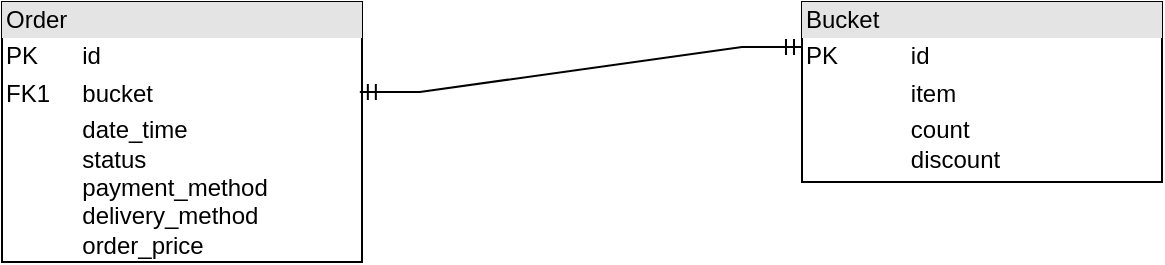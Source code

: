 <mxfile version="20.8.16" type="device"><diagram name="Страница 1" id="EuauZ7zAO0_yxEltr7tW"><mxGraphModel dx="1434" dy="707" grid="1" gridSize="10" guides="1" tooltips="1" connect="1" arrows="1" fold="1" page="1" pageScale="1" pageWidth="827" pageHeight="1169" math="0" shadow="0"><root><mxCell id="0"/><mxCell id="1" parent="0"/><mxCell id="NqSfbsqC43_tmjF2TA-r-1" value="&lt;div style=&quot;box-sizing:border-box;width:100%;background:#e4e4e4;padding:2px;&quot;&gt;Order&lt;/div&gt;&lt;table style=&quot;width:100%;font-size:1em;&quot; cellpadding=&quot;2&quot; cellspacing=&quot;0&quot;&gt;&lt;tbody&gt;&lt;tr&gt;&lt;td&gt;PK&lt;/td&gt;&lt;td&gt;id&lt;/td&gt;&lt;/tr&gt;&lt;tr&gt;&lt;td&gt;FK1&lt;/td&gt;&lt;td&gt;bucket&lt;/td&gt;&lt;/tr&gt;&lt;tr&gt;&lt;td&gt;&lt;/td&gt;&lt;td&gt;date_time&lt;br&gt;status&lt;br&gt;payment_method&lt;br&gt;delivery_method&lt;br&gt;order_price&lt;/td&gt;&lt;/tr&gt;&lt;/tbody&gt;&lt;/table&gt;" style="verticalAlign=top;align=left;overflow=fill;html=1;" vertex="1" parent="1"><mxGeometry x="90" y="310" width="180" height="130" as="geometry"/></mxCell><mxCell id="NqSfbsqC43_tmjF2TA-r-2" value="&lt;div style=&quot;box-sizing:border-box;width:100%;background:#e4e4e4;padding:2px;&quot;&gt;Bucket&lt;/div&gt;&lt;table style=&quot;width:100%;font-size:1em;&quot; cellpadding=&quot;2&quot; cellspacing=&quot;0&quot;&gt;&lt;tbody&gt;&lt;tr&gt;&lt;td&gt;PK&lt;/td&gt;&lt;td&gt;id&lt;/td&gt;&lt;/tr&gt;&lt;tr&gt;&lt;td&gt;&lt;br&gt;&lt;/td&gt;&lt;td&gt;item&lt;/td&gt;&lt;/tr&gt;&lt;tr&gt;&lt;td&gt;&lt;/td&gt;&lt;td&gt;count&lt;br&gt;discount&lt;/td&gt;&lt;/tr&gt;&lt;/tbody&gt;&lt;/table&gt;" style="verticalAlign=top;align=left;overflow=fill;html=1;" vertex="1" parent="1"><mxGeometry x="490" y="310" width="180" height="90" as="geometry"/></mxCell><mxCell id="NqSfbsqC43_tmjF2TA-r-3" value="" style="edgeStyle=entityRelationEdgeStyle;fontSize=12;html=1;endArrow=ERmandOne;startArrow=ERmandOne;rounded=0;exitX=0.994;exitY=0.346;exitDx=0;exitDy=0;exitPerimeter=0;entryX=0;entryY=0.25;entryDx=0;entryDy=0;" edge="1" parent="1" source="NqSfbsqC43_tmjF2TA-r-1" target="NqSfbsqC43_tmjF2TA-r-2"><mxGeometry width="100" height="100" relative="1" as="geometry"><mxPoint x="360" y="440" as="sourcePoint"/><mxPoint x="460" y="340" as="targetPoint"/></mxGeometry></mxCell></root></mxGraphModel></diagram></mxfile>